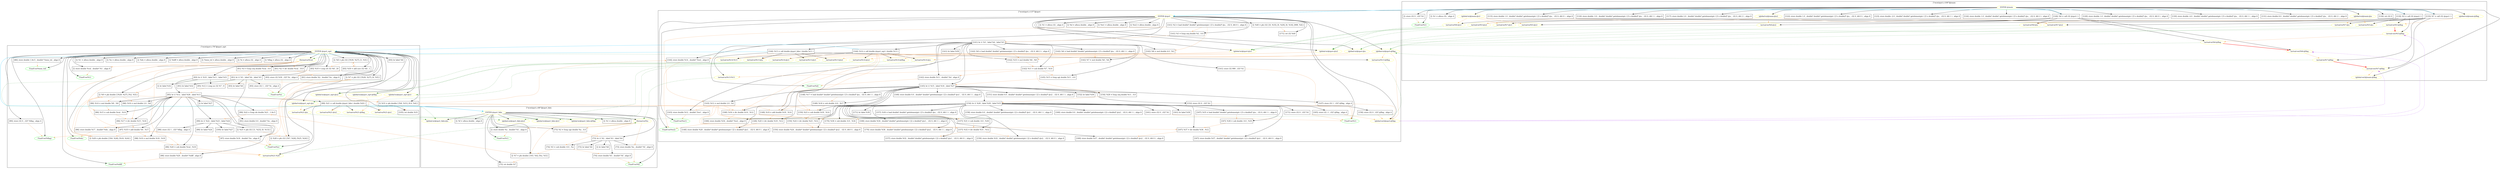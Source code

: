 digraph {
    subgraph cluster_8 {
        graph [label="[\"wcet/qurt.c:69\"]@qurt_fabs"];
        -4611686018427387891 [label="FinalUse(%1)"
                             ,color=green];
        -4611686018427387890 [label="FinalUse(%f)"
                             ,color=green];
        8 [label="ENTER @qurt_fabs"
          ,color=yellow];
        9 [label="(formal-in)%n"
          ,color=yellow];
        12 [label="[]: %1 = alloca double , align 8"
           ,shape=box];
        13 [label="[]: %f = alloca double , align 8"
           ,shape=box];
        14 [label="[]: store double %n , double* %1 , align 8"
           ,shape=box];
        15 [label="[73]: %2 = fcmp oge double %n , 0.0"
           ,shape=box];
        17 [label="[73]: br i1 %2 , label %3 , label %4"
           ,shape=box];
        19 [label="[73]: store double %n , double* %f , align 8"
           ,shape=box];
        20 [label="[73]: br label %6"
           ,shape=box];
        23 [label="[74]: %5 = sub double -0.0 , %n"
           ,shape=box];
        24 [label="[74]: store double %5 , double* %f , align 8"
           ,shape=box];
        25 [label="[]: br label %6"
           ,shape=box];
        27 [label="[]: %7 = phi double [ [%5, %4], [%n, %3] ]"
           ,shape=box];
        28 [label="[75]: ret double %7"
           ,shape=box];
        1152921504606846967 [label="(global-in)@qurt_fabs:@x2"
                            ,color=yellow];
        1537228672809129293 [label="(global-in)@qurt_fabs:@x1"
                            ,color=yellow];
        2305843009213693943 [label="(global-in)@qurt_fabs:@flag"
                            ,color=yellow];
        4611686018427387895 [label="(global-in)@qurt_fabs:@a"
                            ,color=yellow];
    }
    subgraph cluster_29 {
        graph [label="[\"wcet/qurt.c:78\"]@qurt_sqrt"];
        -4611686018427387871 [label="FinalUse(%1)"
                             ,color=green];
        -4611686018427387870 [label="FinalUse(%x)"
                             ,color=green];
        -4611686018427387869 [label="FinalUse(%dx)"
                             ,color=green];
        -4611686018427387868 [label="FinalUse(%diff)"
                             ,color=green];
        -4611686018427387867 [label="FinalUse(%min_tol)"
                             ,color=green];
        -4611686018427387866 [label="FinalUse(%i)"
                             ,color=green];
        -4611686018427387865 [label="FinalUse(%flag)"
                             ,color=green];
        29 [label="ENTER @qurt_sqrt"
           ,color=yellow];
        30 [label="(formal-in)%val"
           ,color=yellow];
        32 [label="[]: %1 = alloca double , align 8"
           ,shape=box];
        33 [label="[]: %x = alloca double , align 8"
           ,shape=box];
        34 [label="[]: %dx = alloca double , align 8"
           ,shape=box];
        35 [label="[]: %diff = alloca double , align 8"
           ,shape=box];
        36 [label="[]: %min_tol = alloca double , align 8"
           ,shape=box];
        37 [label="[]: %i = alloca i32 , align 4"
           ,shape=box];
        38 [label="[]: %flag = alloca i32 , align 4"
           ,shape=box];
        39 [label="[]: store double %val , double* %1 , align 8"
           ,shape=box];
        41 [label="[81]: %2 = div double %val , 10.0"
           ,shape=box];
        42 [label="[81]: store double %2 , double* %x , align 8"
           ,shape=box];
        44 [label="[86]: store double 1.0e-5 , double* %min_tol , align 8"
           ,shape=box];
        45 [label="[90]: store i32 0 , i32* %flag , align 4"
           ,shape=box];
        46 [label="[91]: %3 = fcmp oeq double %val , 0.0"
           ,shape=box];
        47 [label="[91]: br i1 %3 , label %4 , label %5"
           ,shape=box];
        49 [label="[91]: store double 0.0 , double* %x , align 8"
           ,shape=box];
        50 [label="[91]: br label %32"
           ,shape=box];
        52 [label="[93]: store i32 1 , i32* %i , align 4"
           ,shape=box];
        53 [label="[93]: br label %6"
           ,shape=box];
        55 [label="[]: %7 = phi i32 [ [%28, %27], [0, %5] ]"
           ,shape=box];
        56 [label="[]: %8 = phi i32 [ [%30, %27], [1, %5] ]"
           ,shape=box];
        57 [label="[]: %9 = phi double [ [%29, %27], [%2, %5] ]"
           ,shape=box];
        58 [label="[93]: %10 = icmp slt i32 %8 , 20"
           ,shape=box];
        60 [label="[93]: br i1 %10 , label %11 , label %31"
           ,shape=box];
        62 [label="[95]: %12 = icmp ne i32 %7 , 0"
           ,shape=box];
        63 [label="[95]: br i1 %12 , label %26 , label %13"
           ,shape=box];
        65 [label="[96]: %14 = mul double %9 , %9"
           ,shape=box];
        66 [label="[96]: %15 = sub double %val , %14"
           ,shape=box];
        68 [label="[96]: %16 = mul double 2.0 , %9"
           ,shape=box];
        69 [label="[96]: %17 = div double %15 , %16"
           ,shape=box];
        70 [label="[96]: store double %17 , double* %dx , align 8"
           ,shape=box];
        71 [label="[97]: %18 = add double %9 , %17"
           ,shape=box];
        72 [label="[97]: store double %18 , double* %x , align 8"
           ,shape=box];
        73 [label="[98]: %19 = mul double %18 , %18"
           ,shape=box];
        74 [label="[98]: %20 = sub double %val , %19"
           ,shape=box];
        75 [label="[98]: store double %20 , double* %diff , align 8"
           ,shape=box];
        76 [label="[99]: %21 = call double @qurt_fabs ( double %20 )"
           ,shape=box];
        77 [label="[99]: %22 = fcmp ole double %21 , 1.0e-5"
           ,shape=box];
        78 [label="[99]: br i1 %22 , label %23 , label %24"
           ,shape=box];
        80 [label="[99]: store i32 1 , i32* %flag , align 4"
           ,shape=box];
        81 [label="[99]: br label %24"
           ,shape=box];
        83 [label="[]: %25 = phi i32 [ [1, %23], [0, %13] ]"
           ,shape=box];
        84 [label="[100]: br label %27"
           ,shape=box];
        86 [label="[]: br label %27"
           ,shape=box];
        88 [label="[]: %28 = phi i32 [ [%7, %26], [%25, %24] ]"
           ,shape=box];
        89 [label="[]: %29 = phi double [ [%9, %26], [%18, %24] ]"
           ,shape=box];
        90 [label="[93]: %30 = add nsw i32 %8 , 1"
           ,shape=box];
        91 [label="[93]: store i32 %30 , i32* %i , align 4"
           ,shape=box];
        92 [label="[93]: br label %6"
           ,shape=box];
        94 [label="[]: br label %32"
           ,shape=box];
        96 [label="[]: %33 = phi double [ [%9, %31], [0.0, %4] ]"
           ,shape=box];
        97 [label="[105]: ret double %33"
           ,shape=box];
        512409557603043024 [label="(actual-in)%21:@x2"
                           ,color=yellow];
        576460752303423411 [label="(actual-in)%21:@x1"
                           ,color=yellow];
        658812288346769624 [label="(actual-in)%21:@flag"
                           ,color=yellow];
        768614336404564574 [label="(actual-in)%21:@a"
                           ,color=yellow];
        1152921504606846946 [label="(global-in)@qurt_sqrt:@x2"
                            ,color=yellow];
        1537228672809129272 [label="(global-in)@qurt_sqrt:@x1"
                            ,color=yellow];
        2305843009213693922 [label="(global-in)@qurt_sqrt:@flag"
                            ,color=yellow];
        4611686018427387874 [label="(global-in)@qurt_sqrt:@a"
                            ,color=yellow];
        9223372036854775731 [label="(actual-in)%21:%20"
                            ,color=yellow];
    }
    subgraph cluster_98 {
        graph [label="[\"wcet/qurt.c:109\"]@main"];
        -4611686018427387803 [label="FinalUse(%1)"
                             ,color=green];
        -2305843009213693853 [label="(global-out)@main:@flag"
                             ,color=yellow];
        -658812288346769584 [label="(actual-out)%5:@flag"
                            ,color=yellow];
        -658812288346769579 [label="(actual-out)%6:@flag"
                            ,color=yellow];
        -658812288346769573 [label="(actual-out)%7:@flag"
                            ,color=yellow];
        98 [label="ENTER @main"
           ,color=yellow];
        100 [label="[]: %1 = alloca i32 , align 4"
            ,shape=box];
        101 [label="[]: store i32 0 , i32* %1"
            ,shape=box];
        106 [label="[115]: store double 1.0 , double* double* getelementptr ( [3 x double]* @a ,  i32 0, i64 0 ) , align 8"
            ,shape=box];
        111 [label="[116]: store double -3.0 , double* double* getelementptr ( [3 x double]* @a ,  i32 0, i64 1 ) , align 8"
            ,shape=box];
        115 [label="[117]: store double 2.0 , double* double* getelementptr ( [3 x double]* @a ,  i32 0, i64 2 ) , align 8"
            ,shape=box];
        116 [label="[119]: %5 = call i32 @qurt ( )"
            ,shape=box];
        117 [label="[122]: store double 1.0 , double* double* getelementptr ( [3 x double]* @a ,  i32 0, i64 0 ) , align 8"
            ,shape=box];
        119 [label="[123]: store double -2.0 , double* double* getelementptr ( [3 x double]* @a ,  i32 0, i64 1 ) , align 8"
            ,shape=box];
        120 [label="[124]: store double 1.0 , double* double* getelementptr ( [3 x double]* @a ,  i32 0, i64 2 ) , align 8"
            ,shape=box];
        121 [label="[126]: %6 = call i32 @qurt ( )"
            ,shape=box];
        122 [label="[129]: store double 1.0 , double* double* getelementptr ( [3 x double]* @a ,  i32 0, i64 0 ) , align 8"
            ,shape=box];
        124 [label="[130]: store double -4.0 , double* double* getelementptr ( [3 x double]* @a ,  i32 0, i64 1 ) , align 8"
            ,shape=box];
        126 [label="[131]: store double 8.0 , double* double* getelementptr ( [3 x double]* @a ,  i32 0, i64 2 ) , align 8"
            ,shape=box];
        127 [label="[133]: %7 = call i32 @qurt ( )"
            ,shape=box];
        128 [label="[134]: ret i32 0"
            ,shape=box];
        512409557603042973 [label="(actual-in)%7:@x2"
                           ,color=yellow];
        512409557603042979 [label="(actual-in)%6:@x2"
                           ,color=yellow];
        512409557603042984 [label="(actual-in)%5:@x2"
                           ,color=yellow];
        576460752303423360 [label="(actual-in)%7:@x1"
                           ,color=yellow];
        576460752303423366 [label="(actual-in)%6:@x1"
                           ,color=yellow];
        576460752303423371 [label="(actual-in)%5:@x1"
                           ,color=yellow];
        658812288346769573 [label="(actual-in)%7:@flag"
                           ,color=yellow];
        658812288346769579 [label="(actual-in)%6:@flag"
                           ,color=yellow];
        658812288346769584 [label="(actual-in)%5:@flag"
                           ,color=yellow];
        768614336404564523 [label="(actual-in)%7:@a"
                           ,color=yellow];
        768614336404564529 [label="(actual-in)%6:@a"
                           ,color=yellow];
        768614336404564534 [label="(actual-in)%5:@a"
                           ,color=yellow];
        1152921504606846877 [label="(global-in)@main:@x2"
                            ,color=yellow];
        1537228672809129203 [label="(global-in)@main:@x1"
                            ,color=yellow];
        2305843009213693853 [label="(global-in)@main:@flag"
                            ,color=yellow];
        4611686018427387805 [label="(global-in)@main:@a"
                            ,color=yellow];
    }
    subgraph cluster_129 {
        graph [label="[\"wcet/qurt.c:137\"]@qurt"];
        -4611686018427387772 [label="FinalUse(%1)"
                             ,color=green];
        -4611686018427387771 [label="FinalUse(%d)"
                             ,color=green];
        -4611686018427387770 [label="FinalUse(%w1)"
                             ,color=green];
        -4611686018427387769 [label="FinalUse(%w2)"
                             ,color=green];
        -2305843009213693822 [label="(global-out)@qurt:@flag"
                             ,color=yellow];
        129 [label="ENTER @qurt"
            ,color=yellow];
        131 [label="[]: %1 = alloca i32 , align 4"
            ,shape=box];
        132 [label="[]: %d = alloca double , align 8"
            ,shape=box];
        133 [label="[]: %w1 = alloca double , align 8"
            ,shape=box];
        134 [label="[]: %w2 = alloca double , align 8"
            ,shape=box];
        135 [label="[141]: %2 = load double* double* getelementptr ( [3 x double]* @a ,  i32 0, i64 0 ) , align 8"
            ,shape=box];
        136 [label="[141]: %3 = fcmp oeq double %2 , 0.0"
            ,shape=box];
        137 [label="[141]: br i1 %3 , label %4 , label %5"
            ,shape=box];
        140 [label="[141]: store i32 999 , i32* %1"
            ,shape=box];
        141 [label="[141]: br label %39"
            ,shape=box];
        143 [label="[142]: %6 = load double* double* getelementptr ( [3 x double]* @a ,  i32 0, i64 1 ) , align 8"
            ,shape=box];
        144 [label="[142]: %7 = mul double %6 , %6"
            ,shape=box];
        146 [label="[142]: %8 = mul double 4.0 , %2"
            ,shape=box];
        147 [label="[142]: %9 = load double* double* getelementptr ( [3 x double]* @a ,  i32 0, i64 2 ) , align 8"
            ,shape=box];
        148 [label="[142]: %10 = mul double %8 , %9"
            ,shape=box];
        149 [label="[142]: %11 = sub double %7 , %10"
            ,shape=box];
        150 [label="[142]: store double %11 , double* %d , align 8"
            ,shape=box];
        151 [label="[143]: %12 = mul double 2.0 , %2"
            ,shape=box];
        152 [label="[143]: store double %12 , double* %w1 , align 8"
            ,shape=box];
        153 [label="[144]: %13 = call double @qurt_fabs ( double %11 )"
            ,shape=box];
        154 [label="[144]: %14 = call double @qurt_sqrt ( double %13 )"
            ,shape=box];
        155 [label="[144]: store double %14 , double* %w2 , align 8"
            ,shape=box];
        156 [label="[145]: %15 = fcmp ogt double %11 , 0.0"
            ,shape=box];
        157 [label="[145]: br i1 %15 , label %16 , label %27"
            ,shape=box];
        159 [label="[147]: store i32 1 , i32* @flag , align 4"
            ,shape=box];
        160 [label="[148]: %17 = load double* double* getelementptr ( [3 x double]* @a ,  i32 0, i64 1 ) , align 8"
            ,shape=box];
        161 [label="[148]: %18 = sub double -0.0 , %17"
            ,shape=box];
        162 [label="[148]: %19 = add double %18 , %14"
            ,shape=box];
        163 [label="[148]: %20 = div double %19 , %12"
            ,shape=box];
        166 [label="[148]: store double %20 , double* double* getelementptr ( [2 x double]* @x1 ,  i32 0, i64 0 ) , align 8"
            ,shape=box];
        169 [label="[149]: store double 0.0 , double* double* getelementptr ( [2 x double]* @x1 ,  i32 0, i64 1 ) , align 8"
            ,shape=box];
        170 [label="[150]: %23 = sub double %18 , %14"
            ,shape=box];
        171 [label="[150]: %24 = div double %23 , %12"
            ,shape=box];
        174 [label="[150]: store double %24 , double* double* getelementptr ( [2 x double]* @x2 ,  i32 0, i64 0 ) , align 8"
            ,shape=box];
        177 [label="[151]: store double 0.0 , double* double* getelementptr ( [2 x double]* @x2 ,  i32 0, i64 1 ) , align 8"
            ,shape=box];
        178 [label="[152]: store i32 0 , i32* %1"
            ,shape=box];
        179 [label="[152]: br label %39"
            ,shape=box];
        181 [label="[154]: %28 = fcmp oeq double %11 , 0.0"
            ,shape=box];
        182 [label="[154]: br i1 %28 , label %29 , label %33"
            ,shape=box];
        184 [label="[156]: store i32 0 , i32* @flag , align 4"
            ,shape=box];
        185 [label="[157]: %30 = load double* double* getelementptr ( [3 x double]* @a ,  i32 0, i64 1 ) , align 8"
            ,shape=box];
        186 [label="[157]: %31 = sub double -0.0 , %30"
            ,shape=box];
        187 [label="[157]: %32 = div double %31 , %12"
            ,shape=box];
        188 [label="[157]: store double %32 , double* double* getelementptr ( [2 x double]* @x1 ,  i32 0, i64 0 ) , align 8"
            ,shape=box];
        189 [label="[158]: store double 0.0 , double* double* getelementptr ( [2 x double]* @x1 ,  i32 0, i64 1 ) , align 8"
            ,shape=box];
        190 [label="[159]: store double %32 , double* double* getelementptr ( [2 x double]* @x2 ,  i32 0, i64 0 ) , align 8"
            ,shape=box];
        191 [label="[160]: store double 0.0 , double* double* getelementptr ( [2 x double]* @x2 ,  i32 0, i64 1 ) , align 8"
            ,shape=box];
        192 [label="[161]: store i32 0 , i32* %1"
            ,shape=box];
        193 [label="[161]: br label %39"
            ,shape=box];
        196 [label="[165]: store i32 -1 , i32* @flag , align 4"
            ,shape=box];
        197 [label="[166]: %34 = div double %14 , %12"
            ,shape=box];
        198 [label="[166]: store double %34 , double* %w2 , align 8"
            ,shape=box];
        199 [label="[167]: %35 = load double* double* getelementptr ( [3 x double]* @a ,  i32 0, i64 1 ) , align 8"
            ,shape=box];
        200 [label="[167]: %36 = sub double -0.0 , %35"
            ,shape=box];
        201 [label="[167]: %37 = div double %36 , %12"
            ,shape=box];
        202 [label="[167]: store double %37 , double* double* getelementptr ( [2 x double]* @x1 ,  i32 0, i64 0 ) , align 8"
            ,shape=box];
        203 [label="[168]: store double %34 , double* double* getelementptr ( [2 x double]* @x1 ,  i32 0, i64 1 ) , align 8"
            ,shape=box];
        204 [label="[169]: store double %37 , double* double* getelementptr ( [2 x double]* @x2 ,  i32 0, i64 0 ) , align 8"
            ,shape=box];
        205 [label="[170]: %38 = sub double -0.0 , %34"
            ,shape=box];
        206 [label="[170]: store double %38 , double* double* getelementptr ( [2 x double]* @x2 ,  i32 0, i64 1 ) , align 8"
            ,shape=box];
        207 [label="[171]: store i32 0 , i32* %1"
            ,shape=box];
        208 [label="[171]: br label %39"
            ,shape=box];
        210 [label="[]: %40 = phi i32 [ [0, %33], [0, %29], [0, %16], [999, %4] ]"
            ,shape=box];
        211 [label="[171]: ret i32 %40"
            ,shape=box];
        512409557603042946 [label="(actual-in)%14:@x2"
                           ,color=yellow];
        512409557603042947 [label="(actual-in)%13:@x2"
                           ,color=yellow];
        576460752303423333 [label="(actual-in)%14:@x1"
                           ,color=yellow];
        576460752303423334 [label="(actual-in)%13:@x1"
                           ,color=yellow];
        658812288346769546 [label="(actual-in)%14:@flag"
                           ,color=yellow];
        658812288346769547 [label="(actual-in)%13:@flag"
                           ,color=yellow];
        768614336404564496 [label="(actual-in)%14:@a"
                           ,color=yellow];
        768614336404564497 [label="(actual-in)%13:@a"
                           ,color=yellow];
        1152921504606846846 [label="(global-in)@qurt:@x2"
                            ,color=yellow];
        1537228672809129172 [label="(global-in)@qurt:@x1"
                            ,color=yellow];
        2305843009213693822 [label="(global-in)@qurt:@flag"
                            ,color=yellow];
        4611686018427387774 [label="(global-in)@qurt:@a"
                            ,color=yellow];
        9223372036854775653 [label="(actual-in)%14:%13"
                            ,color=yellow];
        9223372036854775654 [label="(actual-in)%13:%11"
                            ,color=yellow];
    }
    -2305843009213693822 -> -658812288346769584 [style=dashed
                                                ,color=purple];
    -2305843009213693822 -> -658812288346769579 [style=dashed
                                                ,color=purple];
    -2305843009213693822 -> -658812288346769573 [style=dashed
                                                ,color=purple];
    -658812288346769584 -> 658812288346769579 [color=sandybrown];
    -658812288346769579 -> 658812288346769573 [color=sandybrown];
    -658812288346769573 -> -2305843009213693853 [color=sandybrown];
    8 -> -4611686018427387891 [color=black];
    8 -> -4611686018427387890 [color=black];
    8 -> 9 [color=black];
    8 -> 12 [color=black];
    8 -> 13 [color=black];
    8 -> 14 [color=black];
    8 -> 15 [color=black];
    8 -> 17 [color=black];
    8 -> 27 [color=black];
    8 -> 28 [color=black];
    8 -> 1152921504606846967 [color=black];
    8 -> 1537228672809129293 [color=black];
    8 -> 2305843009213693943 [color=black];
    8 -> 4611686018427387895 [color=black];
    9 -> 14 [color=sandybrown];
    9 -> 15 [color=sandybrown];
    9 -> 19 [color=sandybrown];
    9 -> 23 [color=sandybrown];
    9 -> 27 [color=sandybrown];
    14 -> -4611686018427387891 [color=sandybrown];
    15 -> 17 [color=sandybrown];
    17 -> 19 [color=black];
    17 -> 20 [color=black];
    17 -> 23 [color=black];
    17 -> 24 [color=black];
    17 -> 25 [color=black];
    19 -> -4611686018427387890 [color=sandybrown];
    23 -> 24 [color=sandybrown];
    23 -> 27 [color=sandybrown];
    24 -> -4611686018427387890 [color=sandybrown];
    27 -> 28 [color=sandybrown];
    27 -> 77 [color=sandybrown];
    29 -> -4611686018427387871 [color=black];
    29 -> -4611686018427387870 [color=black];
    29 -> -4611686018427387869 [color=black];
    29 -> -4611686018427387868 [color=black];
    29 -> -4611686018427387867 [color=black];
    29 -> -4611686018427387866 [color=black];
    29 -> -4611686018427387865 [color=black];
    29 -> 30 [color=black];
    29 -> 32 [color=black];
    29 -> 33 [color=black];
    29 -> 34 [color=black];
    29 -> 35 [color=black];
    29 -> 36 [color=black];
    29 -> 37 [color=black];
    29 -> 38 [color=black];
    29 -> 39 [color=black];
    29 -> 41 [color=black];
    29 -> 42 [color=black];
    29 -> 44 [color=black];
    29 -> 45 [color=black];
    29 -> 46 [color=black];
    29 -> 47 [color=black];
    29 -> 55 [color=black];
    29 -> 56 [color=black];
    29 -> 57 [color=black];
    29 -> 58 [color=black];
    29 -> 60 [color=black];
    29 -> 88 [color=black];
    29 -> 89 [color=black];
    29 -> 90 [color=black];
    29 -> 91 [color=black];
    29 -> 92 [color=black];
    29 -> 96 [color=black];
    29 -> 97 [color=black];
    29 -> 1152921504606846946 [color=black];
    29 -> 1537228672809129272 [color=black];
    29 -> 2305843009213693922 [color=black];
    29 -> 4611686018427387874 [color=black];
    30 -> 39 [color=sandybrown];
    30 -> 41 [color=sandybrown];
    30 -> 46 [color=sandybrown];
    30 -> 66 [color=sandybrown];
    30 -> 74 [color=sandybrown];
    30 -> 9223372036854775731 [color=sandybrown];
    39 -> -4611686018427387871 [color=sandybrown];
    41 -> 42 [color=sandybrown];
    41 -> 57 [color=sandybrown];
    42 -> -4611686018427387870 [color=sandybrown];
    44 -> -4611686018427387867 [color=sandybrown];
    45 -> -4611686018427387865 [color=sandybrown];
    46 -> 47 [color=sandybrown];
    47 -> 49 [color=black];
    47 -> 50 [color=black];
    47 -> 52 [color=black];
    47 -> 53 [color=black];
    49 -> -4611686018427387870 [color=sandybrown];
    52 -> -4611686018427387866 [color=sandybrown];
    55 -> 62 [color=sandybrown];
    55 -> 88 [color=sandybrown];
    56 -> 58 [color=sandybrown];
    56 -> 90 [color=sandybrown];
    57 -> 65 [color=sandybrown];
    57 -> 68 [color=sandybrown];
    57 -> 71 [color=sandybrown];
    57 -> 89 [color=sandybrown];
    57 -> 96 [color=sandybrown];
    58 -> 60 [color=sandybrown];
    60 -> 62 [color=black];
    60 -> 63 [color=black];
    60 -> 94 [color=black];
    62 -> 63 [color=sandybrown];
    63 -> 65 [color=black];
    63 -> 66 [color=black];
    63 -> 68 [color=black];
    63 -> 69 [color=black];
    63 -> 70 [color=black];
    63 -> 71 [color=black];
    63 -> 72 [color=black];
    63 -> 73 [color=black];
    63 -> 74 [color=black];
    63 -> 75 [color=black];
    63 -> 76 [color=black];
    63 -> 77 [color=black];
    63 -> 78 [color=black];
    63 -> 86 [color=black];
    65 -> 66 [color=sandybrown];
    66 -> 69 [color=sandybrown];
    68 -> 69 [color=sandybrown];
    69 -> 70 [color=sandybrown];
    69 -> 71 [color=sandybrown];
    70 -> -4611686018427387869 [color=sandybrown];
    71 -> 72 [color=sandybrown];
    71 -> 73 [color=sandybrown];
    71 -> 89 [color=sandybrown];
    72 -> -4611686018427387870 [color=sandybrown];
    73 -> 74 [color=sandybrown];
    74 -> 75 [color=sandybrown];
    74 -> 9223372036854775731 [color=sandybrown];
    75 -> -4611686018427387868 [color=sandybrown];
    76 -> 8 [color=deepskyblue];
    76 -> 77 [color=sandybrown];
    76 -> 512409557603043024 [color=black];
    76 -> 576460752303423411 [color=black];
    76 -> 658812288346769624 [color=black];
    76 -> 768614336404564574 [color=black];
    76 -> 9223372036854775731 [color=black];
    77 -> 78 [color=sandybrown];
    78 -> 80 [color=black];
    78 -> 81 [color=black];
    78 -> 83 [color=black];
    78 -> 84 [color=black];
    80 -> -4611686018427387865 [color=sandybrown];
    83 -> 88 [color=sandybrown];
    88 -> 55 [color=sandybrown];
    89 -> 57 [color=sandybrown];
    90 -> 56 [color=sandybrown];
    90 -> 91 [color=sandybrown];
    91 -> -4611686018427387866 [color=sandybrown];
    96 -> 97 [color=sandybrown];
    96 -> 155 [color=sandybrown];
    96 -> 162 [color=sandybrown];
    96 -> 170 [color=sandybrown];
    96 -> 197 [color=sandybrown];
    98 -> -4611686018427387803 [color=black];
    98 -> -2305843009213693853 [color=black];
    98 -> 100 [color=black];
    98 -> 101 [color=black];
    98 -> 106 [color=black];
    98 -> 111 [color=black];
    98 -> 115 [color=black];
    98 -> 116 [color=black];
    98 -> 117 [color=black];
    98 -> 119 [color=black];
    98 -> 120 [color=black];
    98 -> 121 [color=black];
    98 -> 122 [color=black];
    98 -> 124 [color=black];
    98 -> 126 [color=black];
    98 -> 127 [color=black];
    98 -> 128 [color=black];
    98 -> 1152921504606846877 [color=black];
    98 -> 1537228672809129203 [color=black];
    98 -> 2305843009213693853 [color=black];
    98 -> 4611686018427387805 [color=black];
    101 -> -4611686018427387803 [color=sandybrown];
    116 -> -658812288346769584 [color=black];
    116 -> 129 [color=deepskyblue];
    116 -> 512409557603042984 [color=black];
    116 -> 576460752303423371 [color=black];
    116 -> 658812288346769584 [color=black];
    116 -> 768614336404564534 [color=black];
    121 -> -658812288346769579 [color=black];
    121 -> 129 [color=deepskyblue];
    121 -> 512409557603042979 [color=black];
    121 -> 576460752303423366 [color=black];
    121 -> 658812288346769579 [color=black];
    121 -> 768614336404564529 [color=black];
    127 -> -658812288346769573 [color=black];
    127 -> 129 [color=deepskyblue];
    127 -> 512409557603042973 [color=black];
    127 -> 576460752303423360 [color=black];
    127 -> 658812288346769573 [color=black];
    127 -> 768614336404564523 [color=black];
    129 -> -4611686018427387772 [color=black];
    129 -> -4611686018427387771 [color=black];
    129 -> -4611686018427387770 [color=black];
    129 -> -4611686018427387769 [color=black];
    129 -> -2305843009213693822 [color=black];
    129 -> 131 [color=black];
    129 -> 132 [color=black];
    129 -> 133 [color=black];
    129 -> 134 [color=black];
    129 -> 135 [color=black];
    129 -> 136 [color=black];
    129 -> 137 [color=black];
    129 -> 210 [color=black];
    129 -> 211 [color=black];
    129 -> 1152921504606846846 [color=black];
    129 -> 1537228672809129172 [color=black];
    129 -> 2305843009213693822 [color=black];
    129 -> 4611686018427387774 [color=black];
    135 -> 136 [color=sandybrown];
    135 -> 146 [color=sandybrown];
    135 -> 151 [color=sandybrown];
    136 -> 137 [color=sandybrown];
    137 -> 140 [color=black];
    137 -> 141 [color=black];
    137 -> 143 [color=black];
    137 -> 144 [color=black];
    137 -> 146 [color=black];
    137 -> 147 [color=black];
    137 -> 148 [color=black];
    137 -> 149 [color=black];
    137 -> 150 [color=black];
    137 -> 151 [color=black];
    137 -> 152 [color=black];
    137 -> 153 [color=black];
    137 -> 154 [color=black];
    137 -> 155 [color=black];
    137 -> 156 [color=black];
    137 -> 157 [color=black];
    140 -> -4611686018427387772 [color=sandybrown];
    143 -> 144 [color=sandybrown];
    144 -> 149 [color=sandybrown];
    146 -> 148 [color=sandybrown];
    147 -> 148 [color=sandybrown];
    148 -> 149 [color=sandybrown];
    149 -> 150 [color=sandybrown];
    149 -> 156 [color=sandybrown];
    149 -> 181 [color=sandybrown];
    149 -> 9223372036854775654 [color=sandybrown];
    150 -> -4611686018427387771 [color=sandybrown];
    151 -> 152 [color=sandybrown];
    151 -> 163 [color=sandybrown];
    151 -> 171 [color=sandybrown];
    151 -> 187 [color=sandybrown];
    151 -> 197 [color=sandybrown];
    151 -> 201 [color=sandybrown];
    152 -> -4611686018427387770 [color=sandybrown];
    153 -> 8 [color=deepskyblue];
    153 -> 512409557603042947 [color=black];
    153 -> 576460752303423334 [color=black];
    153 -> 658812288346769547 [color=black];
    153 -> 768614336404564497 [color=black];
    153 -> 9223372036854775653 [color=sandybrown];
    153 -> 9223372036854775654 [color=black];
    154 -> 29 [color=deepskyblue];
    154 -> 155 [color=sandybrown];
    154 -> 162 [color=sandybrown];
    154 -> 170 [color=sandybrown];
    154 -> 197 [color=sandybrown];
    154 -> 512409557603042946 [color=black];
    154 -> 576460752303423333 [color=black];
    154 -> 658812288346769546 [color=black];
    154 -> 768614336404564496 [color=black];
    154 -> 9223372036854775653 [color=black];
    155 -> -4611686018427387769 [color=sandybrown];
    156 -> 157 [color=sandybrown];
    157 -> 159 [color=black];
    157 -> 160 [color=black];
    157 -> 161 [color=black];
    157 -> 162 [color=black];
    157 -> 163 [color=black];
    157 -> 166 [color=black];
    157 -> 169 [color=black];
    157 -> 170 [color=black];
    157 -> 171 [color=black];
    157 -> 174 [color=black];
    157 -> 177 [color=black];
    157 -> 178 [color=black];
    157 -> 179 [color=black];
    157 -> 181 [color=black];
    157 -> 182 [color=black];
    159 -> -2305843009213693822 [color=sandybrown];
    160 -> 161 [color=sandybrown];
    161 -> 162 [color=sandybrown];
    161 -> 170 [color=sandybrown];
    162 -> 163 [color=sandybrown];
    163 -> 166 [color=sandybrown];
    170 -> 171 [color=sandybrown];
    171 -> 174 [color=sandybrown];
    178 -> -4611686018427387772 [color=sandybrown];
    181 -> 182 [color=sandybrown];
    182 -> 184 [color=black];
    182 -> 185 [color=black];
    182 -> 186 [color=black];
    182 -> 187 [color=black];
    182 -> 188 [color=black];
    182 -> 189 [color=black];
    182 -> 190 [color=black];
    182 -> 191 [color=black];
    182 -> 192 [color=black];
    182 -> 193 [color=black];
    182 -> 196 [color=black];
    182 -> 197 [color=black];
    182 -> 198 [color=black];
    182 -> 199 [color=black];
    182 -> 200 [color=black];
    182 -> 201 [color=black];
    182 -> 202 [color=black];
    182 -> 203 [color=black];
    182 -> 204 [color=black];
    182 -> 205 [color=black];
    182 -> 206 [color=black];
    182 -> 207 [color=black];
    182 -> 208 [color=black];
    184 -> -2305843009213693822 [color=sandybrown];
    185 -> 186 [color=sandybrown];
    186 -> 187 [color=sandybrown];
    187 -> 188 [color=sandybrown];
    187 -> 190 [color=sandybrown];
    192 -> -4611686018427387772 [color=sandybrown];
    196 -> -2305843009213693822 [color=sandybrown];
    197 -> 198 [color=sandybrown];
    197 -> 203 [color=sandybrown];
    197 -> 205 [color=sandybrown];
    198 -> -4611686018427387769 [color=sandybrown];
    199 -> 200 [color=sandybrown];
    200 -> 201 [color=sandybrown];
    201 -> 202 [color=sandybrown];
    201 -> 204 [color=sandybrown];
    205 -> 206 [color=sandybrown];
    207 -> -4611686018427387772 [color=sandybrown];
    210 -> 211 [color=sandybrown];
    512409557603042946 -> 1152921504606846946 [style=dashed
                                              ,color=forestgreen];
    512409557603042947 -> 1152921504606846967 [style=dashed
                                              ,color=forestgreen];
    512409557603042973 -> 1152921504606846846 [style=dashed
                                              ,color=forestgreen];
    512409557603042979 -> 1152921504606846846 [style=dashed
                                              ,color=forestgreen];
    512409557603042984 -> 1152921504606846846 [style=dashed
                                              ,color=forestgreen];
    512409557603043024 -> 1152921504606846967 [style=dashed
                                              ,color=forestgreen];
    576460752303423333 -> 1537228672809129272 [style=dashed
                                              ,color=forestgreen];
    576460752303423334 -> 1537228672809129293 [style=dashed
                                              ,color=forestgreen];
    576460752303423360 -> 1537228672809129172 [style=dashed
                                              ,color=forestgreen];
    576460752303423366 -> 1537228672809129172 [style=dashed
                                              ,color=forestgreen];
    576460752303423371 -> 1537228672809129172 [style=dashed
                                              ,color=forestgreen];
    576460752303423411 -> 1537228672809129293 [style=dashed
                                              ,color=forestgreen];
    658812288346769546 -> 2305843009213693922 [style=dashed
                                              ,color=forestgreen];
    658812288346769547 -> 2305843009213693943 [style=dashed
                                              ,color=forestgreen];
    658812288346769573 -> -658812288346769573 [color=red
                                              ,style=bold];
    658812288346769573 -> 2305843009213693822 [style=dashed
                                              ,color=forestgreen];
    658812288346769579 -> -658812288346769579 [color=red
                                              ,style=bold];
    658812288346769579 -> 2305843009213693822 [style=dashed
                                              ,color=forestgreen];
    658812288346769584 -> -658812288346769584 [color=red
                                              ,style=bold];
    658812288346769584 -> 2305843009213693822 [style=dashed
                                              ,color=forestgreen];
    658812288346769624 -> 2305843009213693943 [style=dashed
                                              ,color=forestgreen];
    768614336404564496 -> 4611686018427387874 [style=dashed
                                              ,color=forestgreen];
    768614336404564497 -> 4611686018427387895 [style=dashed
                                              ,color=forestgreen];
    768614336404564523 -> 4611686018427387774 [style=dashed
                                              ,color=forestgreen];
    768614336404564529 -> 4611686018427387774 [style=dashed
                                              ,color=forestgreen];
    768614336404564534 -> 4611686018427387774 [style=dashed
                                              ,color=forestgreen];
    768614336404564574 -> 4611686018427387895 [style=dashed
                                              ,color=forestgreen];
    1152921504606846846 -> 512409557603042946 [color=sandybrown];
    1152921504606846846 -> 512409557603042947 [color=sandybrown];
    1152921504606846877 -> 512409557603042973 [color=sandybrown];
    1152921504606846877 -> 512409557603042979 [color=sandybrown];
    1152921504606846877 -> 512409557603042984 [color=sandybrown];
    1152921504606846946 -> 512409557603043024 [color=sandybrown];
    1537228672809129172 -> 576460752303423333 [color=sandybrown];
    1537228672809129172 -> 576460752303423334 [color=sandybrown];
    1537228672809129203 -> 576460752303423360 [color=sandybrown];
    1537228672809129203 -> 576460752303423366 [color=sandybrown];
    1537228672809129203 -> 576460752303423371 [color=sandybrown];
    1537228672809129272 -> 576460752303423411 [color=sandybrown];
    2305843009213693822 -> -2305843009213693822 [color=sandybrown];
    2305843009213693822 -> 658812288346769546 [color=sandybrown];
    2305843009213693822 -> 658812288346769547 [color=sandybrown];
    2305843009213693853 -> 658812288346769584 [color=sandybrown];
    2305843009213693922 -> 658812288346769624 [color=sandybrown];
    4611686018427387774 -> 768614336404564496 [color=sandybrown];
    4611686018427387774 -> 768614336404564497 [color=sandybrown];
    4611686018427387805 -> 768614336404564523 [color=sandybrown];
    4611686018427387805 -> 768614336404564529 [color=sandybrown];
    4611686018427387805 -> 768614336404564534 [color=sandybrown];
    4611686018427387874 -> 768614336404564574 [color=sandybrown];
    9223372036854775653 -> 30 [style=dashed
                              ,color=forestgreen];
    9223372036854775654 -> 9 [style=dashed
                             ,color=forestgreen];
    9223372036854775731 -> 9 [style=dashed
                             ,color=forestgreen];
}